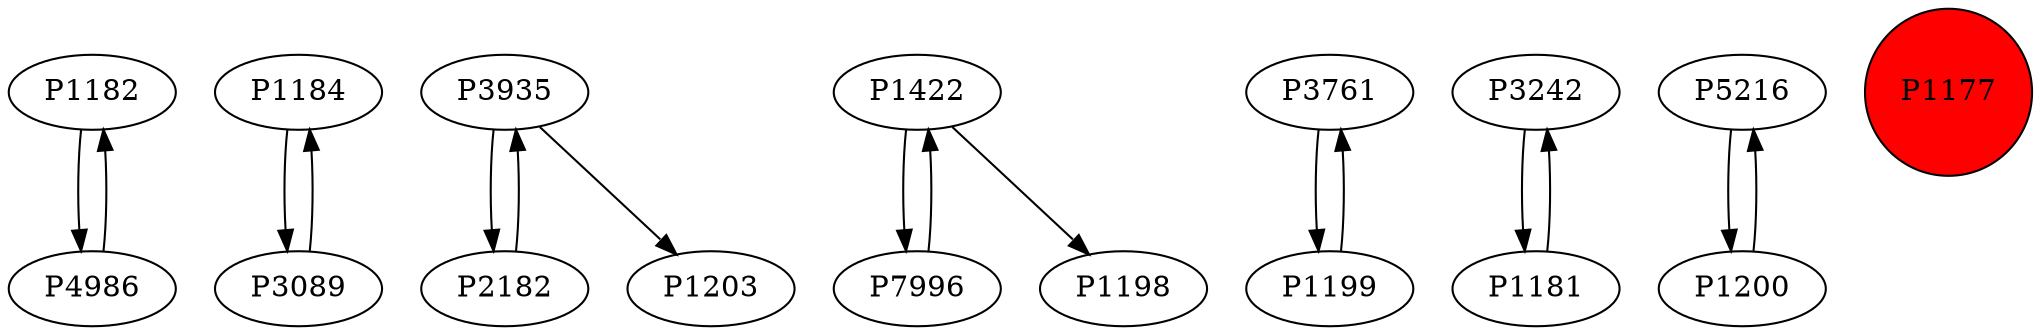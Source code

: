 digraph {
	P1182 -> P4986
	P4986 -> P1182
	P1184 -> P3089
	P3935 -> P2182
	P1422 -> P7996
	P2182 -> P3935
	P3761 -> P1199
	P3242 -> P1181
	P3935 -> P1203
	P5216 -> P1200
	P3089 -> P1184
	P7996 -> P1422
	P1422 -> P1198
	P1200 -> P5216
	P1199 -> P3761
	P1181 -> P3242
	P1177 [shape=circle]
	P1177 [style=filled]
	P1177 [fillcolor=red]
}